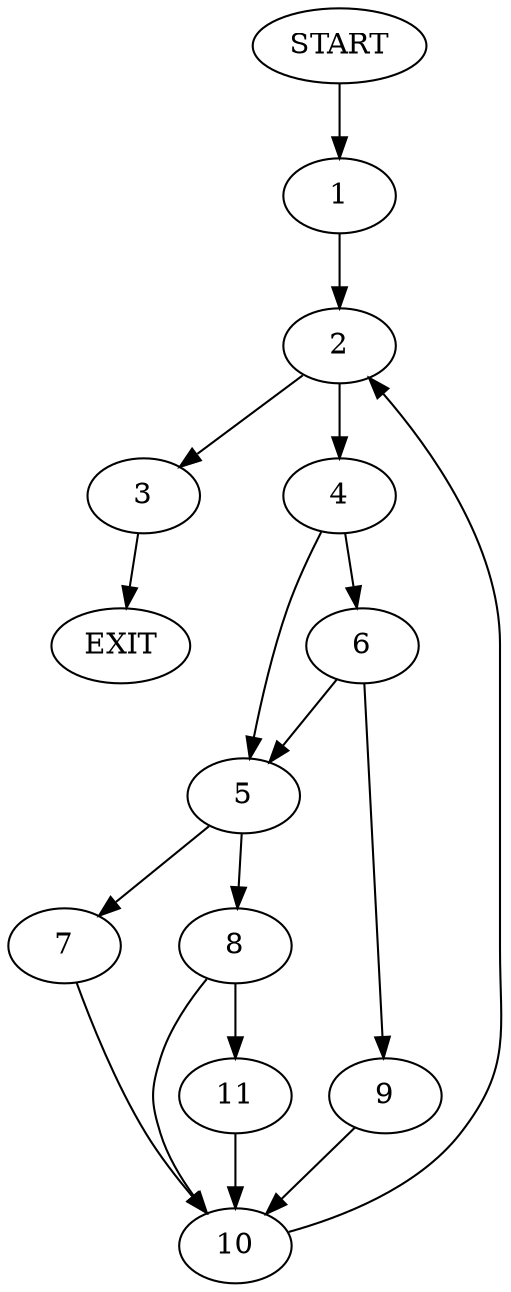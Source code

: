 digraph {
0 [label="START"]
12 [label="EXIT"]
0 -> 1
1 -> 2
2 -> 3
2 -> 4
4 -> 5
4 -> 6
3 -> 12
5 -> 7
5 -> 8
6 -> 5
6 -> 9
9 -> 10
10 -> 2
8 -> 11
8 -> 10
7 -> 10
11 -> 10
}
